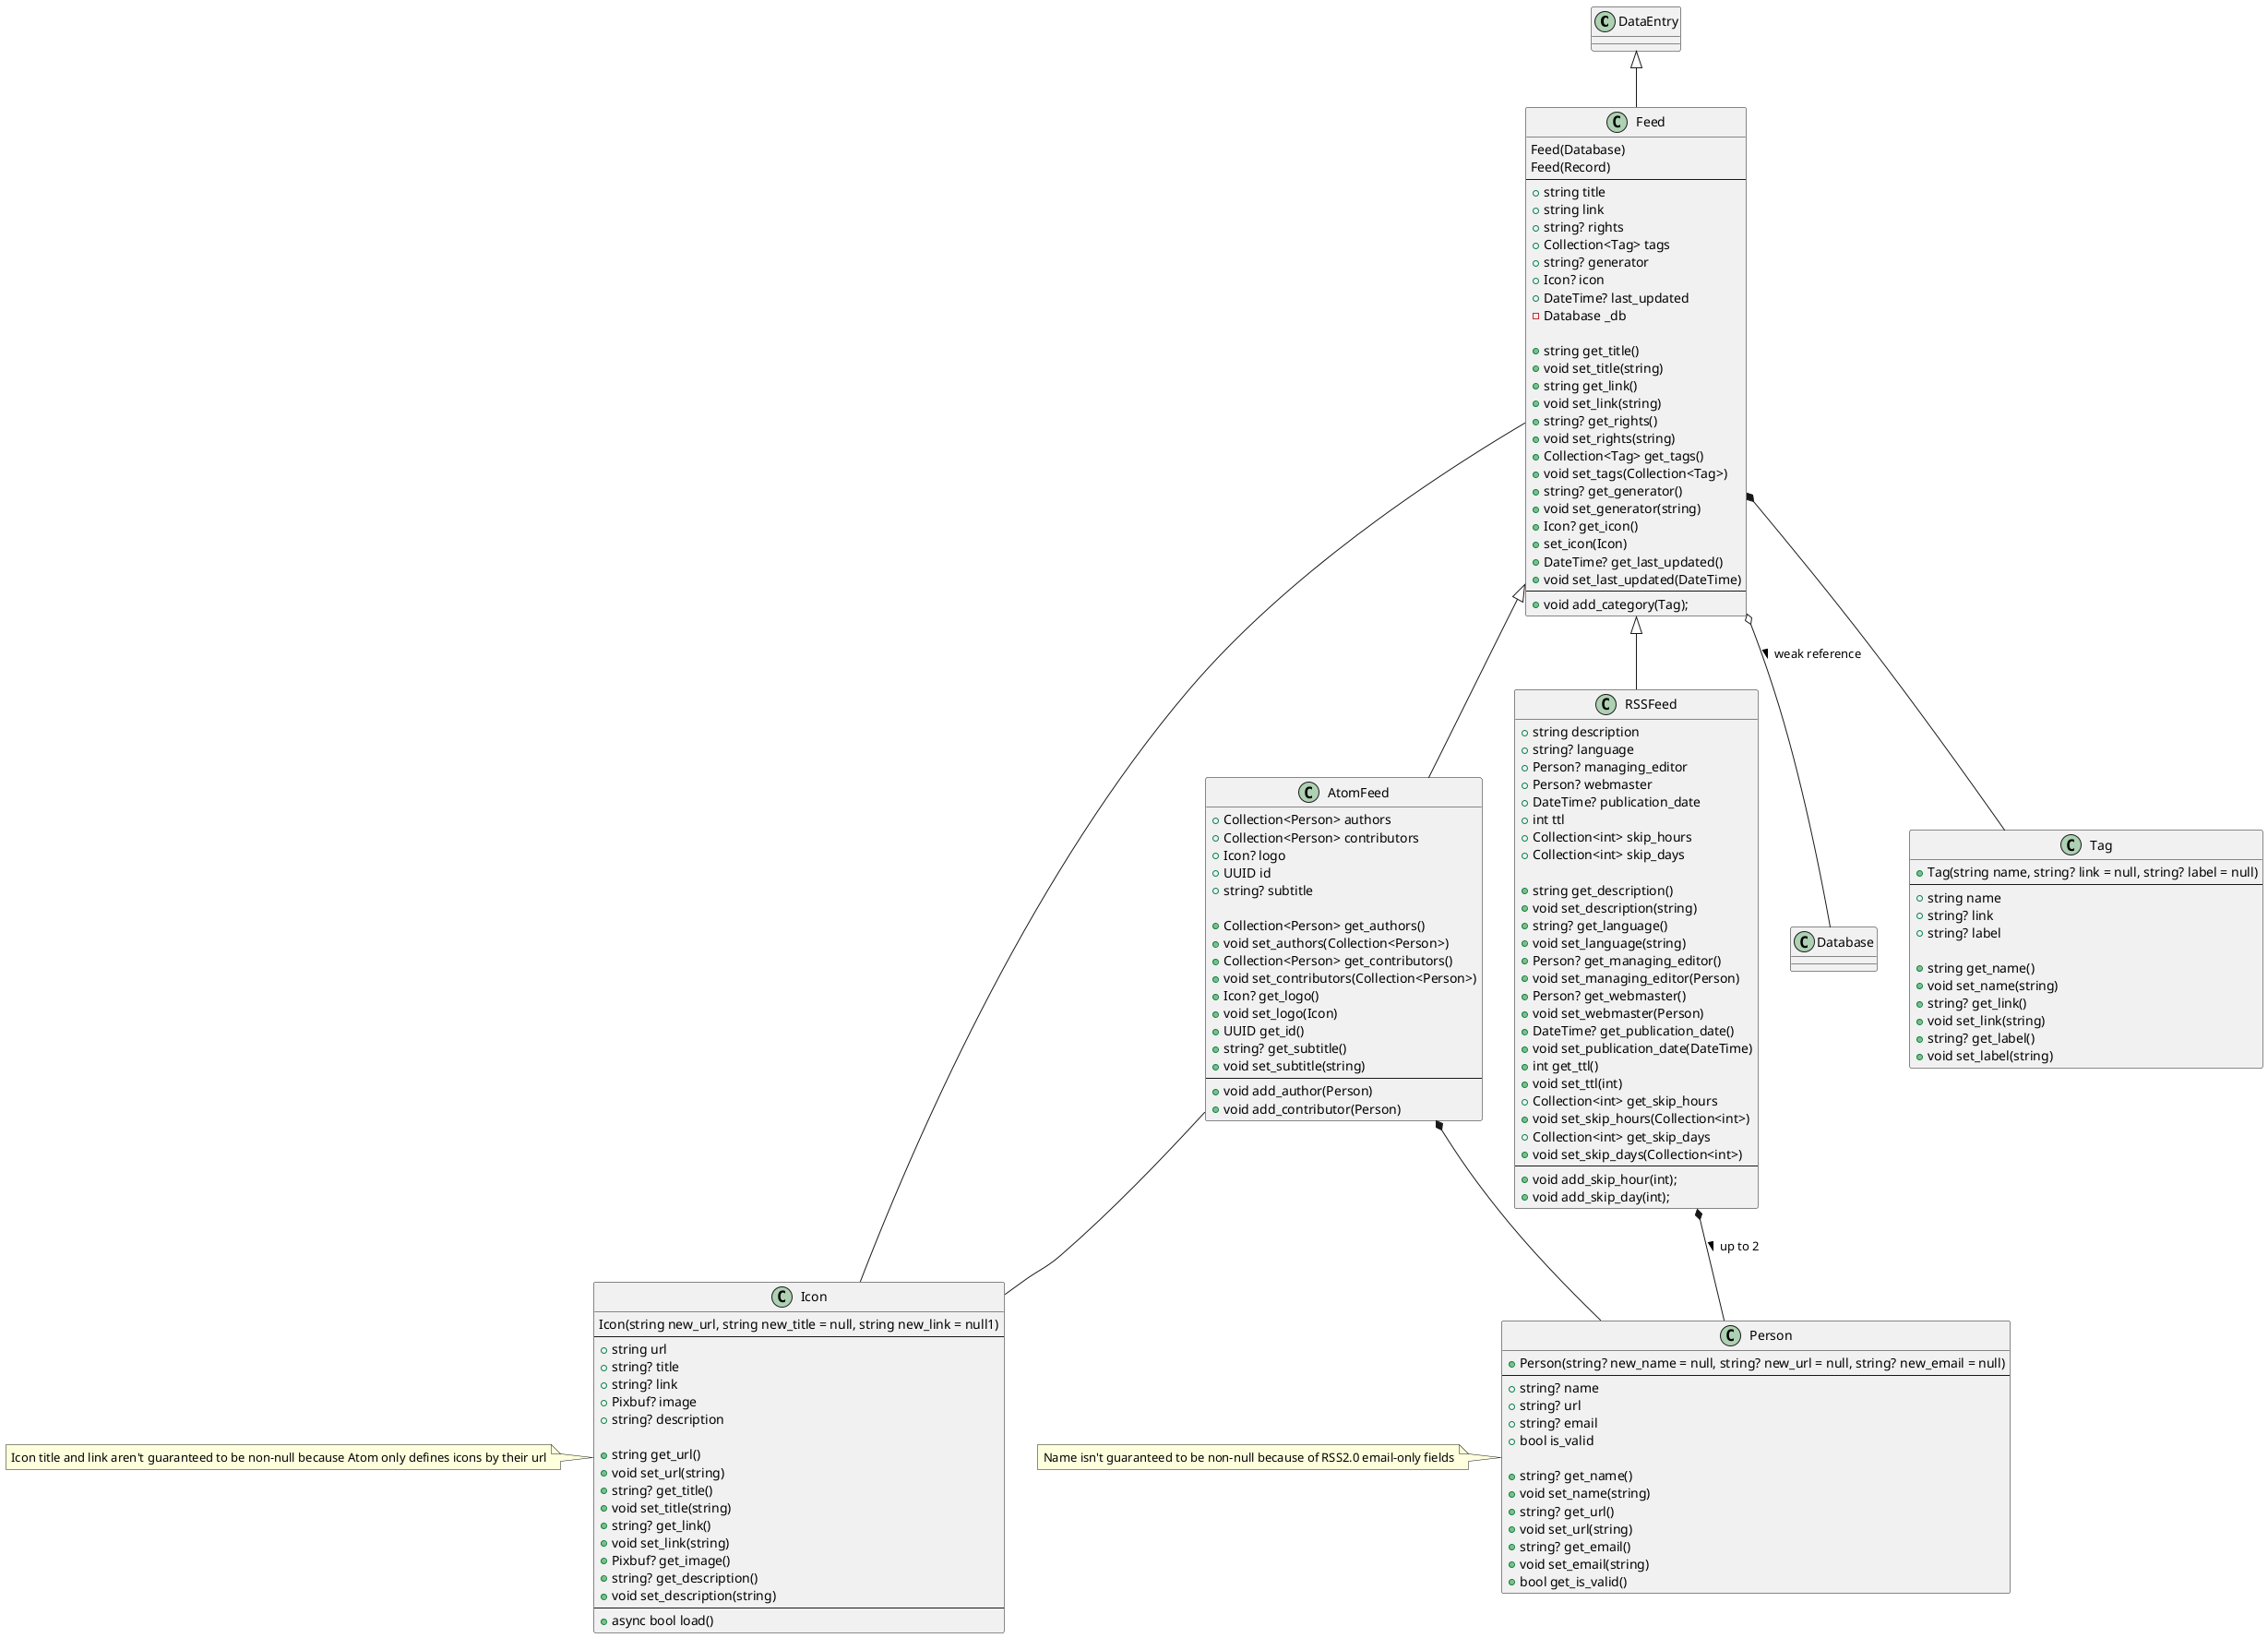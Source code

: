 @startuml
DataEntry <|-- Feed
Feed <|-- RSSFeed
Feed <|-- AtomFeed
Feed o--  Database : weak reference >
Feed *--  Tag
Feed --  Icon
RSSFeed *-- Person : up to 2 >
AtomFeed *-- Person
AtomFeed -- Icon

class Feed {
    Feed(Database)
    Feed(Record)
    --
    +string title
    +string link
    +string? rights
    +Collection<Tag> tags
    +string? generator
    +Icon? icon
    +DateTime? last_updated
    -Database _db

    +string get_title()
    +void set_title(string)
    +string get_link()
    +void set_link(string)
    +string? get_rights()
    +void set_rights(string)
    +Collection<Tag> get_tags()
    +void set_tags(Collection<Tag>)
    +string? get_generator()
    +void set_generator(string)
    +Icon? get_icon()
    +set_icon(Icon)
    +DateTime? get_last_updated()
    +void set_last_updated(DateTime)
    --
    +void add_category(Tag);
}

class RSSFeed {
    +string description
    +string? language
    +Person? managing_editor
    +Person? webmaster
    +DateTime? publication_date
    +int ttl
    +Collection<int> skip_hours
    +Collection<int> skip_days

    +string get_description()
    +void set_description(string)
    +string? get_language()
    +void set_language(string)
    +Person? get_managing_editor()
    +void set_managing_editor(Person)
    +Person? get_webmaster()
    +void set_webmaster(Person)
    +DateTime? get_publication_date()
    +void set_publication_date(DateTime)
    +int get_ttl()
    +void set_ttl(int)
    +Collection<int> get_skip_hours
    +void set_skip_hours(Collection<int>)
    +Collection<int> get_skip_days
    +void set_skip_days(Collection<int>)
    --
    +void add_skip_hour(int);
    +void add_skip_day(int);
}

class AtomFeed {
    +Collection<Person> authors
    +Collection<Person> contributors
    +Icon? logo
    +UUID id
    +string? subtitle

    +Collection<Person> get_authors()
    +void set_authors(Collection<Person>)
    +Collection<Person> get_contributors()
    +void set_contributors(Collection<Person>)
    +Icon? get_logo()
    +void set_logo(Icon)
    +UUID get_id()
    +string? get_subtitle()
    +void set_subtitle(string)
    --
    +void add_author(Person)
    +void add_contributor(Person)
}

class Tag {
    +Tag(string name, string? link = null, string? label = null)
    --
    +string name
    +string? link
    +string? label

    +string get_name()
    +void set_name(string)
    +string? get_link()
    +void set_link(string)
    +string? get_label()
    +void set_label(string)
}

class Icon {
    Icon(string new_url, string new_title = null, string new_link = null1)
    --
    +string url
    +string? title
    +string? link
    +Pixbuf? image
    +string? description

    +string get_url()
    +void set_url(string)
    +string? get_title()
    +void set_title(string)
    +string? get_link()
    +void set_link(string)
    +Pixbuf? get_image()
    +string? get_description()
    +void set_description(string)
    --
    +async bool load()
}
note left: Icon title and link aren't guaranteed to be non-null because Atom only defines icons by their url

class Person {
    +Person(string? new_name = null, string? new_url = null, string? new_email = null)
    --
    +string? name
    +string? url
    +string? email
    +bool is_valid

    +string? get_name()
    +void set_name(string)
    +string? get_url()
    +void set_url(string)
    +string? get_email()
    +void set_email(string)
    +bool get_is_valid()
}
note left: Name isn't guaranteed to be non-null because of RSS2.0 email-only fields
@enduml
